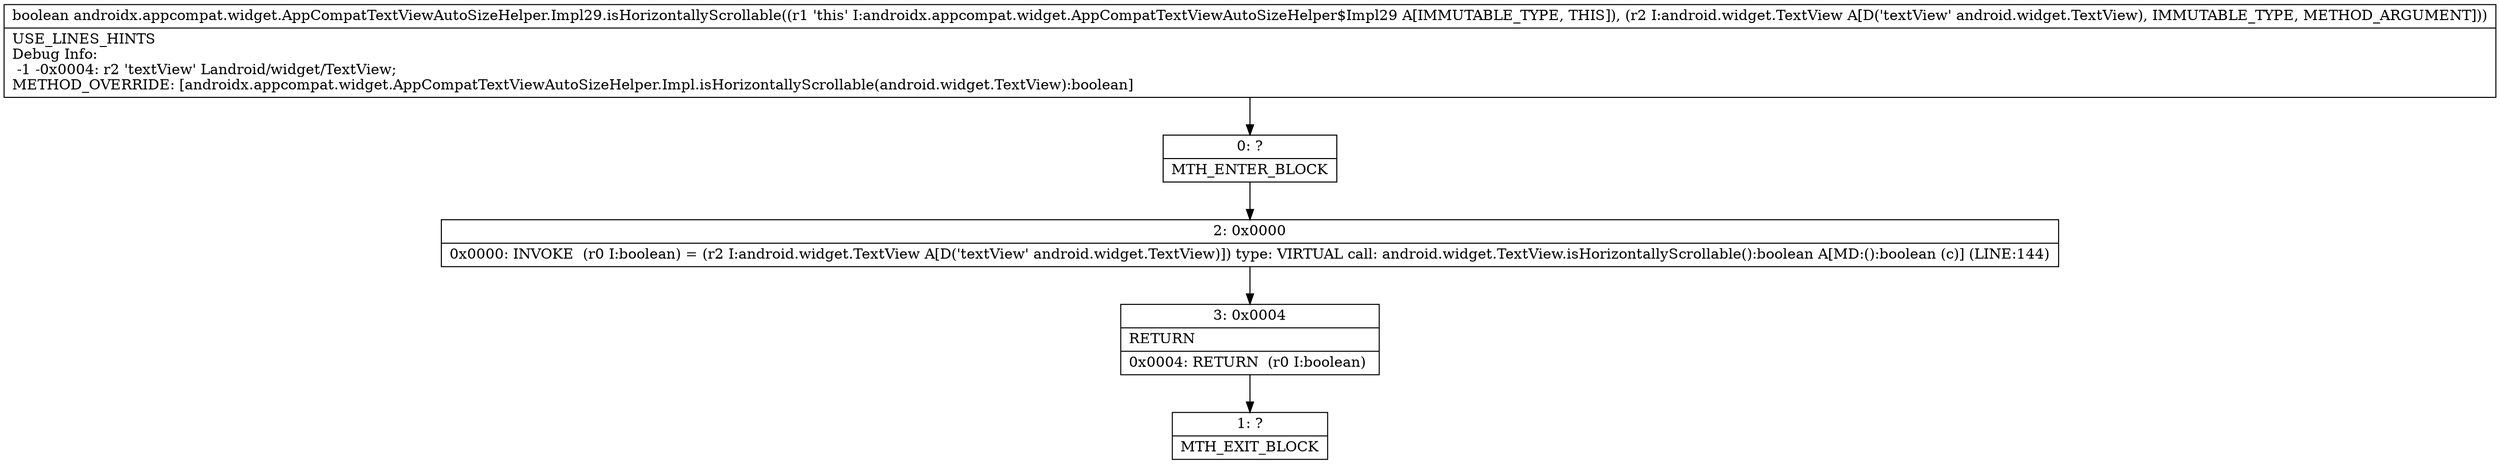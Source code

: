 digraph "CFG forandroidx.appcompat.widget.AppCompatTextViewAutoSizeHelper.Impl29.isHorizontallyScrollable(Landroid\/widget\/TextView;)Z" {
Node_0 [shape=record,label="{0\:\ ?|MTH_ENTER_BLOCK\l}"];
Node_2 [shape=record,label="{2\:\ 0x0000|0x0000: INVOKE  (r0 I:boolean) = (r2 I:android.widget.TextView A[D('textView' android.widget.TextView)]) type: VIRTUAL call: android.widget.TextView.isHorizontallyScrollable():boolean A[MD:():boolean (c)] (LINE:144)\l}"];
Node_3 [shape=record,label="{3\:\ 0x0004|RETURN\l|0x0004: RETURN  (r0 I:boolean) \l}"];
Node_1 [shape=record,label="{1\:\ ?|MTH_EXIT_BLOCK\l}"];
MethodNode[shape=record,label="{boolean androidx.appcompat.widget.AppCompatTextViewAutoSizeHelper.Impl29.isHorizontallyScrollable((r1 'this' I:androidx.appcompat.widget.AppCompatTextViewAutoSizeHelper$Impl29 A[IMMUTABLE_TYPE, THIS]), (r2 I:android.widget.TextView A[D('textView' android.widget.TextView), IMMUTABLE_TYPE, METHOD_ARGUMENT]))  | USE_LINES_HINTS\lDebug Info:\l  \-1 \-0x0004: r2 'textView' Landroid\/widget\/TextView;\lMETHOD_OVERRIDE: [androidx.appcompat.widget.AppCompatTextViewAutoSizeHelper.Impl.isHorizontallyScrollable(android.widget.TextView):boolean]\l}"];
MethodNode -> Node_0;Node_0 -> Node_2;
Node_2 -> Node_3;
Node_3 -> Node_1;
}

